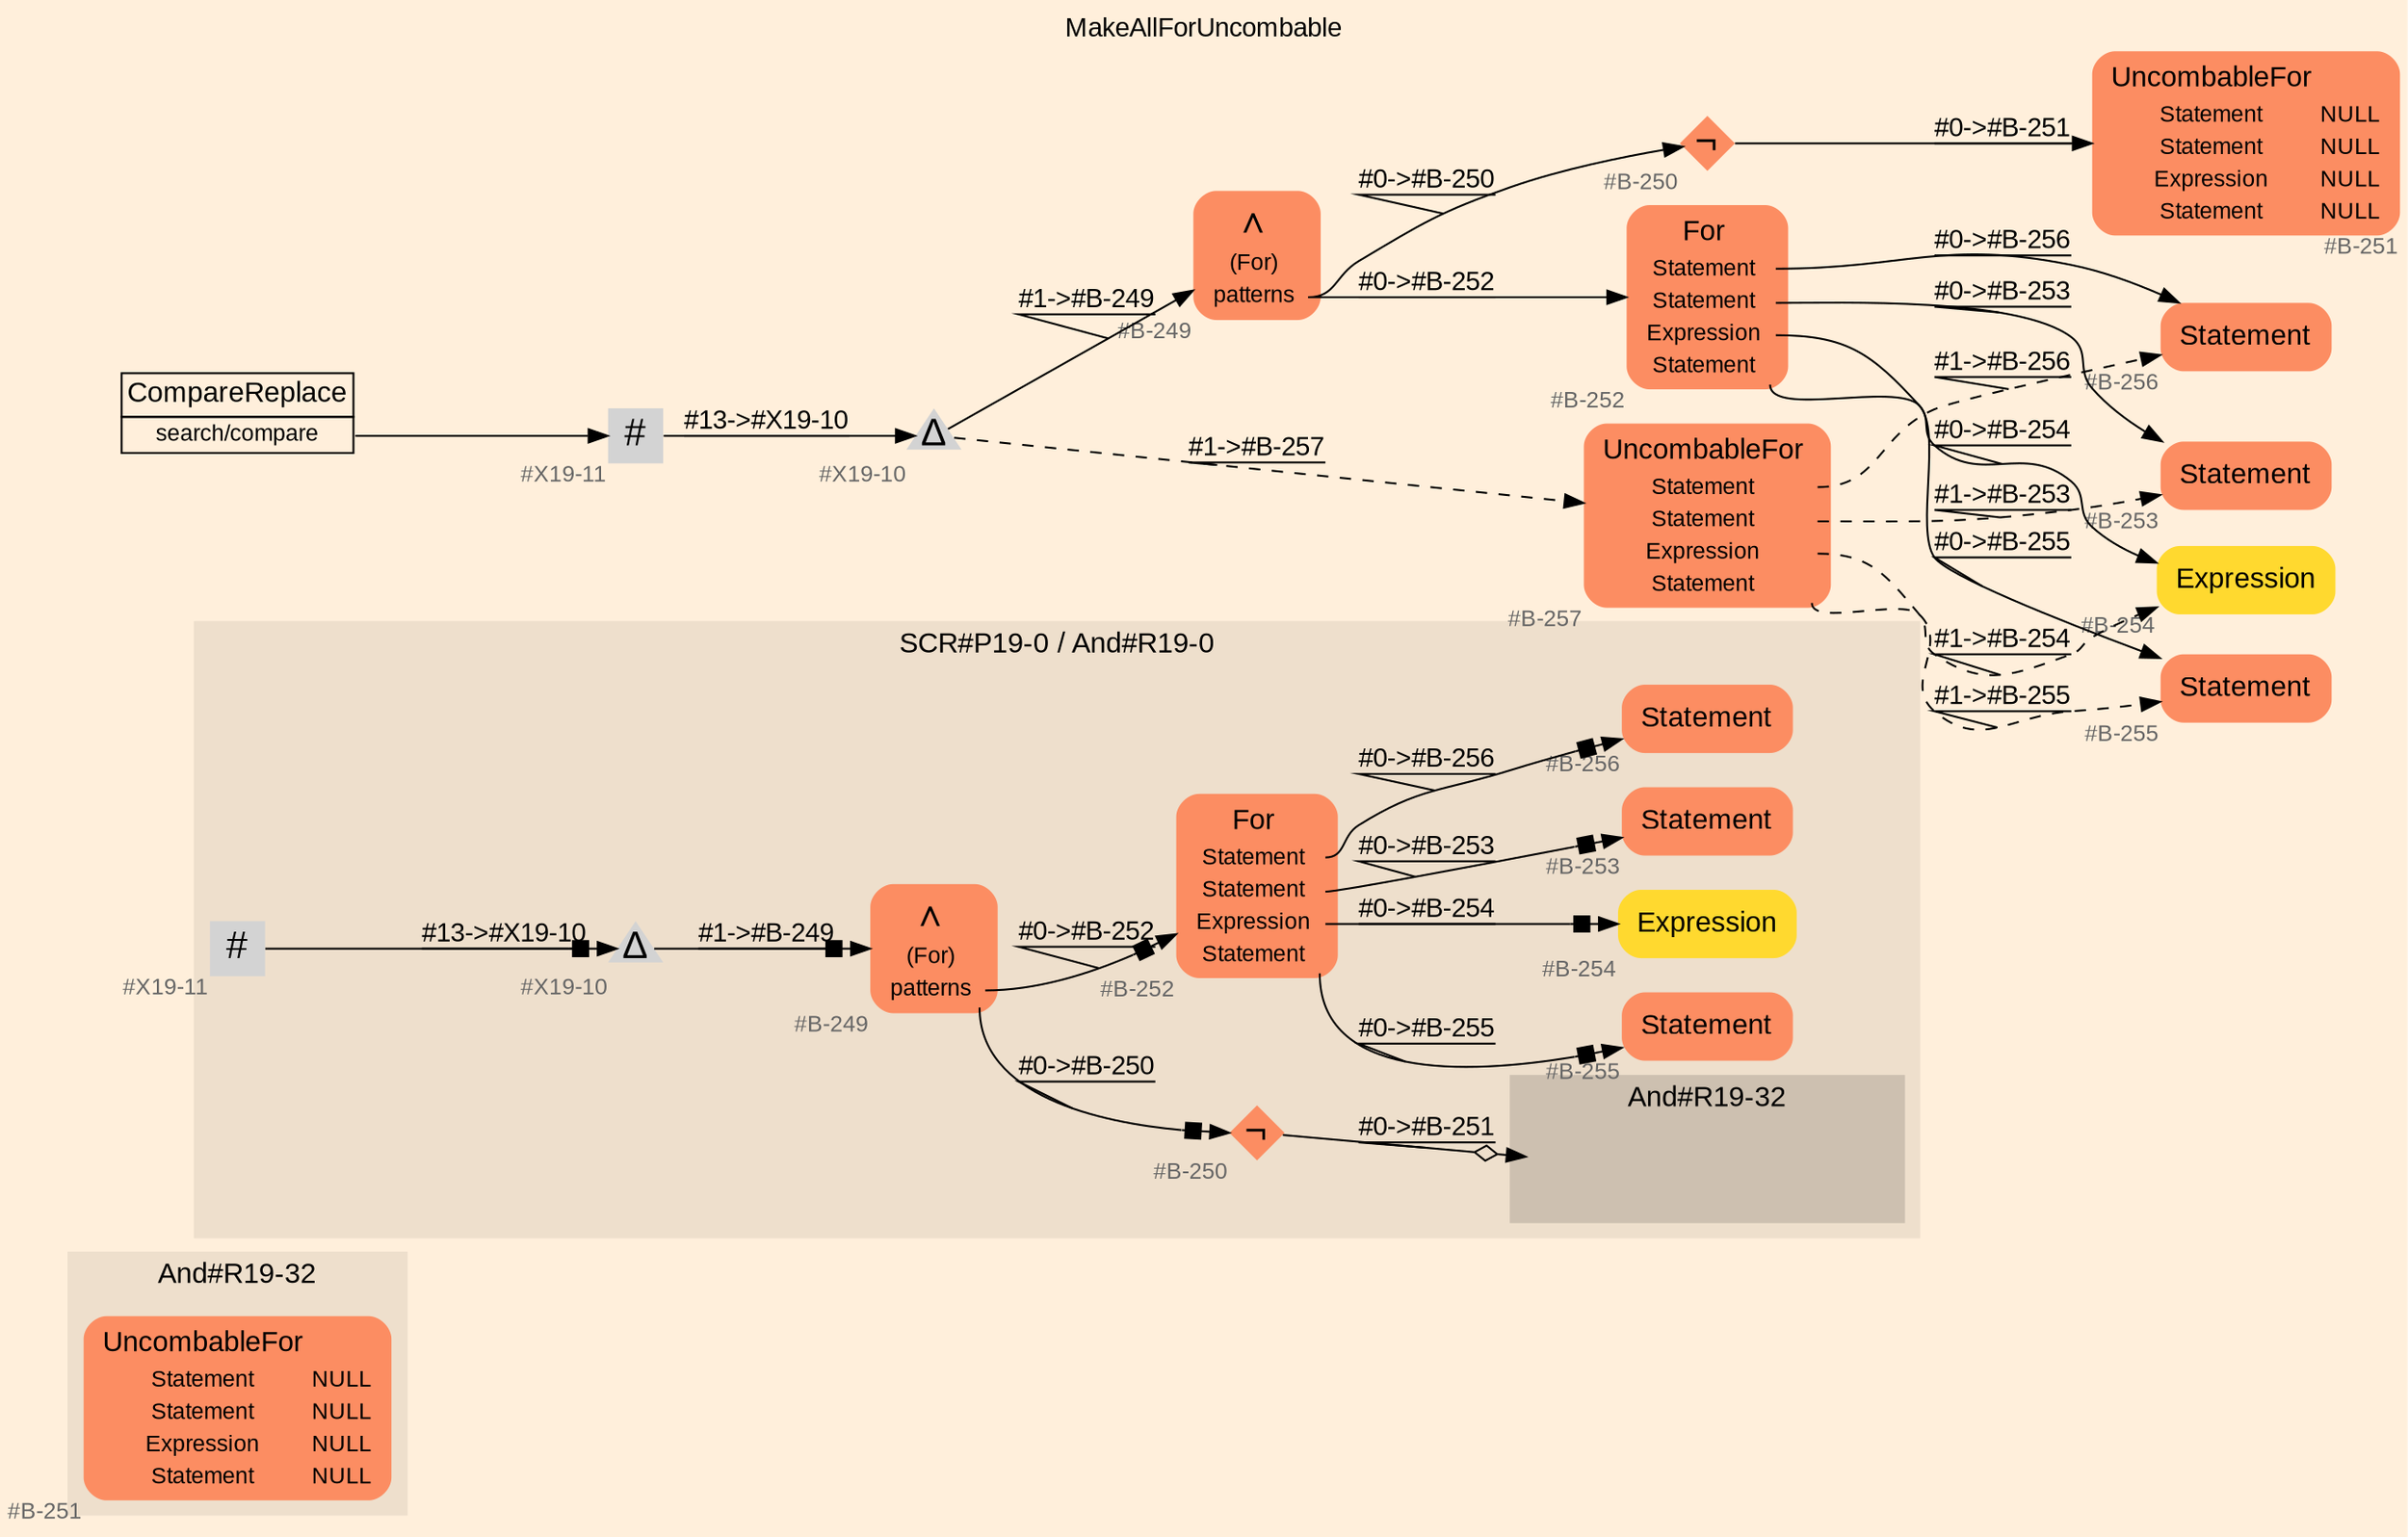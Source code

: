 digraph "MakeAllForUncombable" {
label = "MakeAllForUncombable"
labelloc = t
graph [
    rankdir = "LR"
    ranksep = 0.3
    bgcolor = antiquewhite1
    color = black
    fontcolor = black
    fontname = "Arial"
];
node [
    fontname = "Arial"
];
edge [
    fontname = "Arial"
];

// -------------------- figure And#R19-32 --------------------
// -------- region And#R19-32 ----------
subgraph "clusterAnd#R19-32" {
    label = "And#R19-32"
    style = "filled"
    color = antiquewhite2
    fontsize = "15"
    // -------- block And#R19-32/#B-251 ----------
    "And#R19-32/#B-251" [
        fillcolor = "/set28/2"
        xlabel = "#B-251"
        fontsize = "12"
        fontcolor = grey40
        shape = "plaintext"
        label = <<TABLE BORDER="0" CELLBORDER="0" CELLSPACING="0">
         <TR><TD><FONT COLOR="black" POINT-SIZE="15">UncombableFor</FONT></TD></TR>
         <TR><TD><FONT COLOR="black" POINT-SIZE="12">Statement</FONT></TD><TD PORT="port0"><FONT COLOR="black" POINT-SIZE="12">NULL</FONT></TD></TR>
         <TR><TD><FONT COLOR="black" POINT-SIZE="12">Statement</FONT></TD><TD PORT="port1"><FONT COLOR="black" POINT-SIZE="12">NULL</FONT></TD></TR>
         <TR><TD><FONT COLOR="black" POINT-SIZE="12">Expression</FONT></TD><TD PORT="port2"><FONT COLOR="black" POINT-SIZE="12">NULL</FONT></TD></TR>
         <TR><TD><FONT COLOR="black" POINT-SIZE="12">Statement</FONT></TD><TD PORT="port3"><FONT COLOR="black" POINT-SIZE="12">NULL</FONT></TD></TR>
        </TABLE>>
        style = "rounded,filled"
    ];
    
}


// -------------------- figure And#R19-0 --------------------
// -------- region And#R19-0 ----------
subgraph "clusterAnd#R19-0" {
    label = "SCR#P19-0 / And#R19-0"
    style = "filled"
    color = antiquewhite2
    fontsize = "15"
    // -------- block And#R19-0/#B-249 ----------
    "And#R19-0/#B-249" [
        fillcolor = "/set28/2"
        xlabel = "#B-249"
        fontsize = "12"
        fontcolor = grey40
        shape = "plaintext"
        label = <<TABLE BORDER="0" CELLBORDER="0" CELLSPACING="0">
         <TR><TD><FONT COLOR="black" POINT-SIZE="20">∧</FONT></TD></TR>
         <TR><TD><FONT COLOR="black" POINT-SIZE="12">(For)</FONT></TD><TD PORT="port0"></TD></TR>
         <TR><TD><FONT COLOR="black" POINT-SIZE="12">patterns</FONT></TD><TD PORT="port1"></TD></TR>
        </TABLE>>
        style = "rounded,filled"
    ];
    
    // -------- block And#R19-0/#B-250 ----------
    "And#R19-0/#B-250" [
        fillcolor = "/set28/2"
        xlabel = "#B-250"
        fontsize = "12"
        fontcolor = grey40
        shape = "diamond"
        label = <<FONT COLOR="black" POINT-SIZE="20">¬</FONT>>
        style = "filled"
        penwidth = 0.0
        fixedsize = true
        width = 0.4
        height = 0.4
    ];
    
    // -------- block And#R19-0/#B-252 ----------
    "And#R19-0/#B-252" [
        fillcolor = "/set28/2"
        xlabel = "#B-252"
        fontsize = "12"
        fontcolor = grey40
        shape = "plaintext"
        label = <<TABLE BORDER="0" CELLBORDER="0" CELLSPACING="0">
         <TR><TD><FONT COLOR="black" POINT-SIZE="15">For</FONT></TD></TR>
         <TR><TD><FONT COLOR="black" POINT-SIZE="12">Statement</FONT></TD><TD PORT="port0"></TD></TR>
         <TR><TD><FONT COLOR="black" POINT-SIZE="12">Statement</FONT></TD><TD PORT="port1"></TD></TR>
         <TR><TD><FONT COLOR="black" POINT-SIZE="12">Expression</FONT></TD><TD PORT="port2"></TD></TR>
         <TR><TD><FONT COLOR="black" POINT-SIZE="12">Statement</FONT></TD><TD PORT="port3"></TD></TR>
        </TABLE>>
        style = "rounded,filled"
    ];
    
    // -------- block And#R19-0/#B-253 ----------
    "And#R19-0/#B-253" [
        fillcolor = "/set28/2"
        xlabel = "#B-253"
        fontsize = "12"
        fontcolor = grey40
        shape = "plaintext"
        label = <<TABLE BORDER="0" CELLBORDER="0" CELLSPACING="0">
         <TR><TD><FONT COLOR="black" POINT-SIZE="15">Statement</FONT></TD></TR>
        </TABLE>>
        style = "rounded,filled"
    ];
    
    // -------- block And#R19-0/#B-254 ----------
    "And#R19-0/#B-254" [
        fillcolor = "/set28/6"
        xlabel = "#B-254"
        fontsize = "12"
        fontcolor = grey40
        shape = "plaintext"
        label = <<TABLE BORDER="0" CELLBORDER="0" CELLSPACING="0">
         <TR><TD><FONT COLOR="black" POINT-SIZE="15">Expression</FONT></TD></TR>
        </TABLE>>
        style = "rounded,filled"
    ];
    
    // -------- block And#R19-0/#B-255 ----------
    "And#R19-0/#B-255" [
        fillcolor = "/set28/2"
        xlabel = "#B-255"
        fontsize = "12"
        fontcolor = grey40
        shape = "plaintext"
        label = <<TABLE BORDER="0" CELLBORDER="0" CELLSPACING="0">
         <TR><TD><FONT COLOR="black" POINT-SIZE="15">Statement</FONT></TD></TR>
        </TABLE>>
        style = "rounded,filled"
    ];
    
    // -------- block And#R19-0/#B-256 ----------
    "And#R19-0/#B-256" [
        fillcolor = "/set28/2"
        xlabel = "#B-256"
        fontsize = "12"
        fontcolor = grey40
        shape = "plaintext"
        label = <<TABLE BORDER="0" CELLBORDER="0" CELLSPACING="0">
         <TR><TD><FONT COLOR="black" POINT-SIZE="15">Statement</FONT></TD></TR>
        </TABLE>>
        style = "rounded,filled"
    ];
    
    // -------- block And#R19-0/#X19-10 ----------
    "And#R19-0/#X19-10" [
        xlabel = "#X19-10"
        fontsize = "12"
        fontcolor = grey40
        shape = "triangle"
        label = <<FONT COLOR="black" POINT-SIZE="20">Δ</FONT>>
        style = "filled"
        penwidth = 0.0
        fixedsize = true
        width = 0.4
        height = 0.4
    ];
    
    // -------- block And#R19-0/#X19-11 ----------
    "And#R19-0/#X19-11" [
        xlabel = "#X19-11"
        fontsize = "12"
        fontcolor = grey40
        shape = "square"
        label = <<FONT COLOR="black" POINT-SIZE="20">#</FONT>>
        style = "filled"
        penwidth = 0.0
        fixedsize = true
        width = 0.4
        height = 0.4
    ];
    
    // -------- region And#R19-0/And#R19-32 ----------
    subgraph "clusterAnd#R19-0/And#R19-32" {
        label = "And#R19-32"
        style = "filled"
        color = antiquewhite3
        fontsize = "15"
        // -------- block And#R19-0/And#R19-32/#B-251 ----------
        "And#R19-0/And#R19-32/#B-251" [
            fillcolor = "/set28/2"
            xlabel = "#B-251"
            fontsize = "12"
            fontcolor = grey40
            shape = "none"
            style = "invisible"
        ];
        
    }
    
}

"And#R19-0/#B-249":port1 -> "And#R19-0/#B-250" [
    arrowhead="normalnonebox"
    label = "#0-&gt;#B-250"
    decorate = true
    color = black
    fontcolor = black
];

"And#R19-0/#B-249":port1 -> "And#R19-0/#B-252" [
    arrowhead="normalnonebox"
    label = "#0-&gt;#B-252"
    decorate = true
    color = black
    fontcolor = black
];

"And#R19-0/#B-250" -> "And#R19-0/And#R19-32/#B-251" [
    arrowhead="normalnoneodiamond"
    label = "#0-&gt;#B-251"
    decorate = true
    color = black
    fontcolor = black
];

"And#R19-0/#B-252":port0 -> "And#R19-0/#B-256" [
    arrowhead="normalnonebox"
    label = "#0-&gt;#B-256"
    decorate = true
    color = black
    fontcolor = black
];

"And#R19-0/#B-252":port1 -> "And#R19-0/#B-253" [
    arrowhead="normalnonebox"
    label = "#0-&gt;#B-253"
    decorate = true
    color = black
    fontcolor = black
];

"And#R19-0/#B-252":port2 -> "And#R19-0/#B-254" [
    arrowhead="normalnonebox"
    label = "#0-&gt;#B-254"
    decorate = true
    color = black
    fontcolor = black
];

"And#R19-0/#B-252":port3 -> "And#R19-0/#B-255" [
    arrowhead="normalnonebox"
    label = "#0-&gt;#B-255"
    decorate = true
    color = black
    fontcolor = black
];

"And#R19-0/#X19-10" -> "And#R19-0/#B-249" [
    arrowhead="normalnonebox"
    label = "#1-&gt;#B-249"
    decorate = true
    color = black
    fontcolor = black
];

"And#R19-0/#X19-11" -> "And#R19-0/#X19-10" [
    arrowhead="normalnonebox"
    label = "#13-&gt;#X19-10"
    decorate = true
    color = black
    fontcolor = black
];


// -------------------- transformation figure --------------------
// -------- block CR#X19-12 ----------
"CR#X19-12" [
    fillcolor = antiquewhite1
    fontsize = "12"
    fontcolor = grey40
    shape = "plaintext"
    label = <<TABLE BORDER="0" CELLBORDER="1" CELLSPACING="0">
     <TR><TD><FONT COLOR="black" POINT-SIZE="15">CompareReplace</FONT></TD></TR>
     <TR><TD PORT="port0"><FONT COLOR="black" POINT-SIZE="12">search/compare</FONT></TD></TR>
    </TABLE>>
    style = "filled"
    color = black
];

// -------- block #X19-11 ----------
"#X19-11" [
    xlabel = "#X19-11"
    fontsize = "12"
    fontcolor = grey40
    shape = "square"
    label = <<FONT COLOR="black" POINT-SIZE="20">#</FONT>>
    style = "filled"
    penwidth = 0.0
    fixedsize = true
    width = 0.4
    height = 0.4
];

// -------- block #X19-10 ----------
"#X19-10" [
    xlabel = "#X19-10"
    fontsize = "12"
    fontcolor = grey40
    shape = "triangle"
    label = <<FONT COLOR="black" POINT-SIZE="20">Δ</FONT>>
    style = "filled"
    penwidth = 0.0
    fixedsize = true
    width = 0.4
    height = 0.4
];

// -------- block #B-249 ----------
"#B-249" [
    fillcolor = "/set28/2"
    xlabel = "#B-249"
    fontsize = "12"
    fontcolor = grey40
    shape = "plaintext"
    label = <<TABLE BORDER="0" CELLBORDER="0" CELLSPACING="0">
     <TR><TD><FONT COLOR="black" POINT-SIZE="20">∧</FONT></TD></TR>
     <TR><TD><FONT COLOR="black" POINT-SIZE="12">(For)</FONT></TD><TD PORT="port0"></TD></TR>
     <TR><TD><FONT COLOR="black" POINT-SIZE="12">patterns</FONT></TD><TD PORT="port1"></TD></TR>
    </TABLE>>
    style = "rounded,filled"
];

// -------- block #B-250 ----------
"#B-250" [
    fillcolor = "/set28/2"
    xlabel = "#B-250"
    fontsize = "12"
    fontcolor = grey40
    shape = "diamond"
    label = <<FONT COLOR="black" POINT-SIZE="20">¬</FONT>>
    style = "filled"
    penwidth = 0.0
    fixedsize = true
    width = 0.4
    height = 0.4
];

// -------- block #B-251 ----------
"#B-251" [
    fillcolor = "/set28/2"
    xlabel = "#B-251"
    fontsize = "12"
    fontcolor = grey40
    shape = "plaintext"
    label = <<TABLE BORDER="0" CELLBORDER="0" CELLSPACING="0">
     <TR><TD><FONT COLOR="black" POINT-SIZE="15">UncombableFor</FONT></TD></TR>
     <TR><TD><FONT COLOR="black" POINT-SIZE="12">Statement</FONT></TD><TD PORT="port0"><FONT COLOR="black" POINT-SIZE="12">NULL</FONT></TD></TR>
     <TR><TD><FONT COLOR="black" POINT-SIZE="12">Statement</FONT></TD><TD PORT="port1"><FONT COLOR="black" POINT-SIZE="12">NULL</FONT></TD></TR>
     <TR><TD><FONT COLOR="black" POINT-SIZE="12">Expression</FONT></TD><TD PORT="port2"><FONT COLOR="black" POINT-SIZE="12">NULL</FONT></TD></TR>
     <TR><TD><FONT COLOR="black" POINT-SIZE="12">Statement</FONT></TD><TD PORT="port3"><FONT COLOR="black" POINT-SIZE="12">NULL</FONT></TD></TR>
    </TABLE>>
    style = "rounded,filled"
];

// -------- block #B-252 ----------
"#B-252" [
    fillcolor = "/set28/2"
    xlabel = "#B-252"
    fontsize = "12"
    fontcolor = grey40
    shape = "plaintext"
    label = <<TABLE BORDER="0" CELLBORDER="0" CELLSPACING="0">
     <TR><TD><FONT COLOR="black" POINT-SIZE="15">For</FONT></TD></TR>
     <TR><TD><FONT COLOR="black" POINT-SIZE="12">Statement</FONT></TD><TD PORT="port0"></TD></TR>
     <TR><TD><FONT COLOR="black" POINT-SIZE="12">Statement</FONT></TD><TD PORT="port1"></TD></TR>
     <TR><TD><FONT COLOR="black" POINT-SIZE="12">Expression</FONT></TD><TD PORT="port2"></TD></TR>
     <TR><TD><FONT COLOR="black" POINT-SIZE="12">Statement</FONT></TD><TD PORT="port3"></TD></TR>
    </TABLE>>
    style = "rounded,filled"
];

// -------- block #B-256 ----------
"#B-256" [
    fillcolor = "/set28/2"
    xlabel = "#B-256"
    fontsize = "12"
    fontcolor = grey40
    shape = "plaintext"
    label = <<TABLE BORDER="0" CELLBORDER="0" CELLSPACING="0">
     <TR><TD><FONT COLOR="black" POINT-SIZE="15">Statement</FONT></TD></TR>
    </TABLE>>
    style = "rounded,filled"
];

// -------- block #B-253 ----------
"#B-253" [
    fillcolor = "/set28/2"
    xlabel = "#B-253"
    fontsize = "12"
    fontcolor = grey40
    shape = "plaintext"
    label = <<TABLE BORDER="0" CELLBORDER="0" CELLSPACING="0">
     <TR><TD><FONT COLOR="black" POINT-SIZE="15">Statement</FONT></TD></TR>
    </TABLE>>
    style = "rounded,filled"
];

// -------- block #B-254 ----------
"#B-254" [
    fillcolor = "/set28/6"
    xlabel = "#B-254"
    fontsize = "12"
    fontcolor = grey40
    shape = "plaintext"
    label = <<TABLE BORDER="0" CELLBORDER="0" CELLSPACING="0">
     <TR><TD><FONT COLOR="black" POINT-SIZE="15">Expression</FONT></TD></TR>
    </TABLE>>
    style = "rounded,filled"
];

// -------- block #B-255 ----------
"#B-255" [
    fillcolor = "/set28/2"
    xlabel = "#B-255"
    fontsize = "12"
    fontcolor = grey40
    shape = "plaintext"
    label = <<TABLE BORDER="0" CELLBORDER="0" CELLSPACING="0">
     <TR><TD><FONT COLOR="black" POINT-SIZE="15">Statement</FONT></TD></TR>
    </TABLE>>
    style = "rounded,filled"
];

// -------- block #B-257 ----------
"#B-257" [
    fillcolor = "/set28/2"
    xlabel = "#B-257"
    fontsize = "12"
    fontcolor = grey40
    shape = "plaintext"
    label = <<TABLE BORDER="0" CELLBORDER="0" CELLSPACING="0">
     <TR><TD><FONT COLOR="black" POINT-SIZE="15">UncombableFor</FONT></TD></TR>
     <TR><TD><FONT COLOR="black" POINT-SIZE="12">Statement</FONT></TD><TD PORT="port0"></TD></TR>
     <TR><TD><FONT COLOR="black" POINT-SIZE="12">Statement</FONT></TD><TD PORT="port1"></TD></TR>
     <TR><TD><FONT COLOR="black" POINT-SIZE="12">Expression</FONT></TD><TD PORT="port2"></TD></TR>
     <TR><TD><FONT COLOR="black" POINT-SIZE="12">Statement</FONT></TD><TD PORT="port3"></TD></TR>
    </TABLE>>
    style = "rounded,filled"
];

"CR#X19-12":port0 -> "#X19-11" [
    label = ""
    decorate = true
    color = black
    fontcolor = black
];

"#X19-11" -> "#X19-10" [
    label = "#13-&gt;#X19-10"
    decorate = true
    color = black
    fontcolor = black
];

"#X19-10" -> "#B-249" [
    label = "#1-&gt;#B-249"
    decorate = true
    color = black
    fontcolor = black
];

"#X19-10" -> "#B-257" [
    style="dashed"
    label = "#1-&gt;#B-257"
    decorate = true
    color = black
    fontcolor = black
];

"#B-249":port1 -> "#B-250" [
    label = "#0-&gt;#B-250"
    decorate = true
    color = black
    fontcolor = black
];

"#B-249":port1 -> "#B-252" [
    label = "#0-&gt;#B-252"
    decorate = true
    color = black
    fontcolor = black
];

"#B-250" -> "#B-251" [
    label = "#0-&gt;#B-251"
    decorate = true
    color = black
    fontcolor = black
];

"#B-252":port0 -> "#B-256" [
    label = "#0-&gt;#B-256"
    decorate = true
    color = black
    fontcolor = black
];

"#B-252":port1 -> "#B-253" [
    label = "#0-&gt;#B-253"
    decorate = true
    color = black
    fontcolor = black
];

"#B-252":port2 -> "#B-254" [
    label = "#0-&gt;#B-254"
    decorate = true
    color = black
    fontcolor = black
];

"#B-252":port3 -> "#B-255" [
    label = "#0-&gt;#B-255"
    decorate = true
    color = black
    fontcolor = black
];

"#B-257":port0 -> "#B-256" [
    style="dashed"
    label = "#1-&gt;#B-256"
    decorate = true
    color = black
    fontcolor = black
];

"#B-257":port1 -> "#B-253" [
    style="dashed"
    label = "#1-&gt;#B-253"
    decorate = true
    color = black
    fontcolor = black
];

"#B-257":port2 -> "#B-254" [
    style="dashed"
    label = "#1-&gt;#B-254"
    decorate = true
    color = black
    fontcolor = black
];

"#B-257":port3 -> "#B-255" [
    style="dashed"
    label = "#1-&gt;#B-255"
    decorate = true
    color = black
    fontcolor = black
];


}
